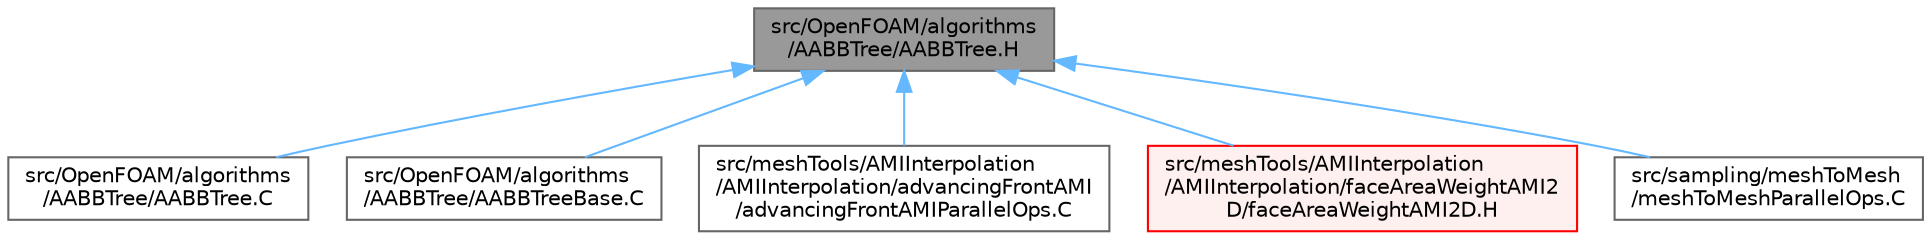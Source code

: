 digraph "src/OpenFOAM/algorithms/AABBTree/AABBTree.H"
{
 // LATEX_PDF_SIZE
  bgcolor="transparent";
  edge [fontname=Helvetica,fontsize=10,labelfontname=Helvetica,labelfontsize=10];
  node [fontname=Helvetica,fontsize=10,shape=box,height=0.2,width=0.4];
  Node1 [id="Node000001",label="src/OpenFOAM/algorithms\l/AABBTree/AABBTree.H",height=0.2,width=0.4,color="gray40", fillcolor="grey60", style="filled", fontcolor="black",tooltip=" "];
  Node1 -> Node2 [id="edge1_Node000001_Node000002",dir="back",color="steelblue1",style="solid",tooltip=" "];
  Node2 [id="Node000002",label="src/OpenFOAM/algorithms\l/AABBTree/AABBTree.C",height=0.2,width=0.4,color="grey40", fillcolor="white", style="filled",URL="$AABBTree_8C.html",tooltip=" "];
  Node1 -> Node3 [id="edge2_Node000001_Node000003",dir="back",color="steelblue1",style="solid",tooltip=" "];
  Node3 [id="Node000003",label="src/OpenFOAM/algorithms\l/AABBTree/AABBTreeBase.C",height=0.2,width=0.4,color="grey40", fillcolor="white", style="filled",URL="$AABBTreeBase_8C.html",tooltip=" "];
  Node1 -> Node4 [id="edge3_Node000001_Node000004",dir="back",color="steelblue1",style="solid",tooltip=" "];
  Node4 [id="Node000004",label="src/meshTools/AMIInterpolation\l/AMIInterpolation/advancingFrontAMI\l/advancingFrontAMIParallelOps.C",height=0.2,width=0.4,color="grey40", fillcolor="white", style="filled",URL="$advancingFrontAMIParallelOps_8C.html",tooltip=" "];
  Node1 -> Node5 [id="edge4_Node000001_Node000005",dir="back",color="steelblue1",style="solid",tooltip=" "];
  Node5 [id="Node000005",label="src/meshTools/AMIInterpolation\l/AMIInterpolation/faceAreaWeightAMI2\lD/faceAreaWeightAMI2D.H",height=0.2,width=0.4,color="red", fillcolor="#FFF0F0", style="filled",URL="$faceAreaWeightAMI2D_8H.html",tooltip=" "];
  Node1 -> Node7 [id="edge5_Node000001_Node000007",dir="back",color="steelblue1",style="solid",tooltip=" "];
  Node7 [id="Node000007",label="src/sampling/meshToMesh\l/meshToMeshParallelOps.C",height=0.2,width=0.4,color="grey40", fillcolor="white", style="filled",URL="$meshToMeshParallelOps_8C.html",tooltip=" "];
}
